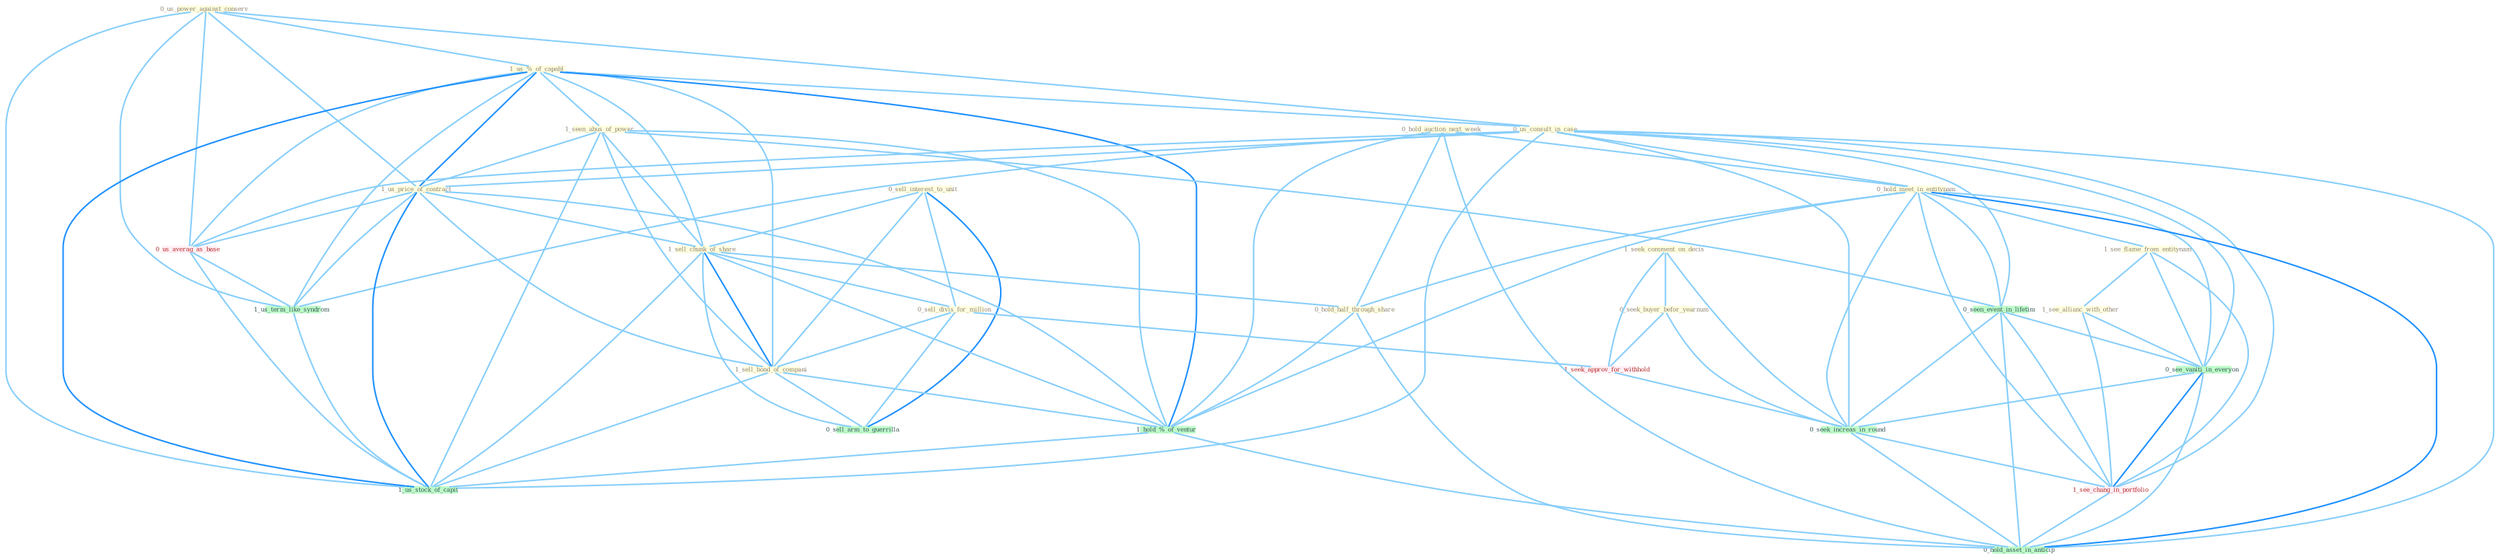 Graph G{ 
    node
    [shape=polygon,style=filled,width=.5,height=.06,color="#BDFCC9",fixedsize=true,fontsize=4,
    fontcolor="#2f4f4f"];
    {node
    [color="#ffffe0", fontcolor="#8b7d6b"] "0_us_power_against_conserv " "1_us_%_of_capabl " "1_seek_comment_on_decis " "1_seen_abus_of_power " "0_us_consult_in_case " "0_sell_interest_to_unit " "0_hold_auction_next_week " "0_hold_meet_in_entitynam " "1_us_price_of_contract " "1_sell_chunk_of_share " "1_see_flame_from_entitynam " "0_hold_half_through_share " "1_see_allianc_with_other " "0_seek_buyer_befor_yearnum " "0_sell_divis_for_million " "1_sell_bond_of_compani "}
{node [color="#fff0f5", fontcolor="#b22222"] "0_us_averag_as_base " "1_seek_approv_for_withhold " "1_see_chang_in_portfolio "}
edge [color="#B0E2FF"];

	"0_us_power_against_conserv " -- "1_us_%_of_capabl " [w="1", color="#87cefa" ];
	"0_us_power_against_conserv " -- "0_us_consult_in_case " [w="1", color="#87cefa" ];
	"0_us_power_against_conserv " -- "1_us_price_of_contract " [w="1", color="#87cefa" ];
	"0_us_power_against_conserv " -- "0_us_averag_as_base " [w="1", color="#87cefa" ];
	"0_us_power_against_conserv " -- "1_us_term_like_syndrom " [w="1", color="#87cefa" ];
	"0_us_power_against_conserv " -- "1_us_stock_of_capit " [w="1", color="#87cefa" ];
	"1_us_%_of_capabl " -- "1_seen_abus_of_power " [w="1", color="#87cefa" ];
	"1_us_%_of_capabl " -- "0_us_consult_in_case " [w="1", color="#87cefa" ];
	"1_us_%_of_capabl " -- "1_us_price_of_contract " [w="2", color="#1e90ff" , len=0.8];
	"1_us_%_of_capabl " -- "1_sell_chunk_of_share " [w="1", color="#87cefa" ];
	"1_us_%_of_capabl " -- "1_sell_bond_of_compani " [w="1", color="#87cefa" ];
	"1_us_%_of_capabl " -- "0_us_averag_as_base " [w="1", color="#87cefa" ];
	"1_us_%_of_capabl " -- "1_us_term_like_syndrom " [w="1", color="#87cefa" ];
	"1_us_%_of_capabl " -- "1_hold_%_of_ventur " [w="2", color="#1e90ff" , len=0.8];
	"1_us_%_of_capabl " -- "1_us_stock_of_capit " [w="2", color="#1e90ff" , len=0.8];
	"1_seek_comment_on_decis " -- "0_seek_buyer_befor_yearnum " [w="1", color="#87cefa" ];
	"1_seek_comment_on_decis " -- "1_seek_approv_for_withhold " [w="1", color="#87cefa" ];
	"1_seek_comment_on_decis " -- "0_seek_increas_in_round " [w="1", color="#87cefa" ];
	"1_seen_abus_of_power " -- "1_us_price_of_contract " [w="1", color="#87cefa" ];
	"1_seen_abus_of_power " -- "1_sell_chunk_of_share " [w="1", color="#87cefa" ];
	"1_seen_abus_of_power " -- "1_sell_bond_of_compani " [w="1", color="#87cefa" ];
	"1_seen_abus_of_power " -- "0_seen_event_in_lifetim " [w="1", color="#87cefa" ];
	"1_seen_abus_of_power " -- "1_hold_%_of_ventur " [w="1", color="#87cefa" ];
	"1_seen_abus_of_power " -- "1_us_stock_of_capit " [w="1", color="#87cefa" ];
	"0_us_consult_in_case " -- "0_hold_meet_in_entitynam " [w="1", color="#87cefa" ];
	"0_us_consult_in_case " -- "1_us_price_of_contract " [w="1", color="#87cefa" ];
	"0_us_consult_in_case " -- "0_seen_event_in_lifetim " [w="1", color="#87cefa" ];
	"0_us_consult_in_case " -- "0_us_averag_as_base " [w="1", color="#87cefa" ];
	"0_us_consult_in_case " -- "1_us_term_like_syndrom " [w="1", color="#87cefa" ];
	"0_us_consult_in_case " -- "0_see_vaniti_in_everyon " [w="1", color="#87cefa" ];
	"0_us_consult_in_case " -- "0_seek_increas_in_round " [w="1", color="#87cefa" ];
	"0_us_consult_in_case " -- "1_us_stock_of_capit " [w="1", color="#87cefa" ];
	"0_us_consult_in_case " -- "1_see_chang_in_portfolio " [w="1", color="#87cefa" ];
	"0_us_consult_in_case " -- "0_hold_asset_in_anticip " [w="1", color="#87cefa" ];
	"0_sell_interest_to_unit " -- "1_sell_chunk_of_share " [w="1", color="#87cefa" ];
	"0_sell_interest_to_unit " -- "0_sell_divis_for_million " [w="1", color="#87cefa" ];
	"0_sell_interest_to_unit " -- "1_sell_bond_of_compani " [w="1", color="#87cefa" ];
	"0_sell_interest_to_unit " -- "0_sell_arm_to_guerrilla " [w="2", color="#1e90ff" , len=0.8];
	"0_hold_auction_next_week " -- "0_hold_meet_in_entitynam " [w="1", color="#87cefa" ];
	"0_hold_auction_next_week " -- "0_hold_half_through_share " [w="1", color="#87cefa" ];
	"0_hold_auction_next_week " -- "1_hold_%_of_ventur " [w="1", color="#87cefa" ];
	"0_hold_auction_next_week " -- "0_hold_asset_in_anticip " [w="1", color="#87cefa" ];
	"0_hold_meet_in_entitynam " -- "1_see_flame_from_entitynam " [w="1", color="#87cefa" ];
	"0_hold_meet_in_entitynam " -- "0_hold_half_through_share " [w="1", color="#87cefa" ];
	"0_hold_meet_in_entitynam " -- "0_seen_event_in_lifetim " [w="1", color="#87cefa" ];
	"0_hold_meet_in_entitynam " -- "1_hold_%_of_ventur " [w="1", color="#87cefa" ];
	"0_hold_meet_in_entitynam " -- "0_see_vaniti_in_everyon " [w="1", color="#87cefa" ];
	"0_hold_meet_in_entitynam " -- "0_seek_increas_in_round " [w="1", color="#87cefa" ];
	"0_hold_meet_in_entitynam " -- "1_see_chang_in_portfolio " [w="1", color="#87cefa" ];
	"0_hold_meet_in_entitynam " -- "0_hold_asset_in_anticip " [w="2", color="#1e90ff" , len=0.8];
	"1_us_price_of_contract " -- "1_sell_chunk_of_share " [w="1", color="#87cefa" ];
	"1_us_price_of_contract " -- "1_sell_bond_of_compani " [w="1", color="#87cefa" ];
	"1_us_price_of_contract " -- "0_us_averag_as_base " [w="1", color="#87cefa" ];
	"1_us_price_of_contract " -- "1_us_term_like_syndrom " [w="1", color="#87cefa" ];
	"1_us_price_of_contract " -- "1_hold_%_of_ventur " [w="1", color="#87cefa" ];
	"1_us_price_of_contract " -- "1_us_stock_of_capit " [w="2", color="#1e90ff" , len=0.8];
	"1_sell_chunk_of_share " -- "0_hold_half_through_share " [w="1", color="#87cefa" ];
	"1_sell_chunk_of_share " -- "0_sell_divis_for_million " [w="1", color="#87cefa" ];
	"1_sell_chunk_of_share " -- "1_sell_bond_of_compani " [w="2", color="#1e90ff" , len=0.8];
	"1_sell_chunk_of_share " -- "1_hold_%_of_ventur " [w="1", color="#87cefa" ];
	"1_sell_chunk_of_share " -- "0_sell_arm_to_guerrilla " [w="1", color="#87cefa" ];
	"1_sell_chunk_of_share " -- "1_us_stock_of_capit " [w="1", color="#87cefa" ];
	"1_see_flame_from_entitynam " -- "1_see_allianc_with_other " [w="1", color="#87cefa" ];
	"1_see_flame_from_entitynam " -- "0_see_vaniti_in_everyon " [w="1", color="#87cefa" ];
	"1_see_flame_from_entitynam " -- "1_see_chang_in_portfolio " [w="1", color="#87cefa" ];
	"0_hold_half_through_share " -- "1_hold_%_of_ventur " [w="1", color="#87cefa" ];
	"0_hold_half_through_share " -- "0_hold_asset_in_anticip " [w="1", color="#87cefa" ];
	"1_see_allianc_with_other " -- "0_see_vaniti_in_everyon " [w="1", color="#87cefa" ];
	"1_see_allianc_with_other " -- "1_see_chang_in_portfolio " [w="1", color="#87cefa" ];
	"0_seek_buyer_befor_yearnum " -- "1_seek_approv_for_withhold " [w="1", color="#87cefa" ];
	"0_seek_buyer_befor_yearnum " -- "0_seek_increas_in_round " [w="1", color="#87cefa" ];
	"0_sell_divis_for_million " -- "1_sell_bond_of_compani " [w="1", color="#87cefa" ];
	"0_sell_divis_for_million " -- "1_seek_approv_for_withhold " [w="1", color="#87cefa" ];
	"0_sell_divis_for_million " -- "0_sell_arm_to_guerrilla " [w="1", color="#87cefa" ];
	"1_sell_bond_of_compani " -- "1_hold_%_of_ventur " [w="1", color="#87cefa" ];
	"1_sell_bond_of_compani " -- "0_sell_arm_to_guerrilla " [w="1", color="#87cefa" ];
	"1_sell_bond_of_compani " -- "1_us_stock_of_capit " [w="1", color="#87cefa" ];
	"0_seen_event_in_lifetim " -- "0_see_vaniti_in_everyon " [w="1", color="#87cefa" ];
	"0_seen_event_in_lifetim " -- "0_seek_increas_in_round " [w="1", color="#87cefa" ];
	"0_seen_event_in_lifetim " -- "1_see_chang_in_portfolio " [w="1", color="#87cefa" ];
	"0_seen_event_in_lifetim " -- "0_hold_asset_in_anticip " [w="1", color="#87cefa" ];
	"0_us_averag_as_base " -- "1_us_term_like_syndrom " [w="1", color="#87cefa" ];
	"0_us_averag_as_base " -- "1_us_stock_of_capit " [w="1", color="#87cefa" ];
	"1_us_term_like_syndrom " -- "1_us_stock_of_capit " [w="1", color="#87cefa" ];
	"1_seek_approv_for_withhold " -- "0_seek_increas_in_round " [w="1", color="#87cefa" ];
	"1_hold_%_of_ventur " -- "1_us_stock_of_capit " [w="1", color="#87cefa" ];
	"1_hold_%_of_ventur " -- "0_hold_asset_in_anticip " [w="1", color="#87cefa" ];
	"0_see_vaniti_in_everyon " -- "0_seek_increas_in_round " [w="1", color="#87cefa" ];
	"0_see_vaniti_in_everyon " -- "1_see_chang_in_portfolio " [w="2", color="#1e90ff" , len=0.8];
	"0_see_vaniti_in_everyon " -- "0_hold_asset_in_anticip " [w="1", color="#87cefa" ];
	"0_seek_increas_in_round " -- "1_see_chang_in_portfolio " [w="1", color="#87cefa" ];
	"0_seek_increas_in_round " -- "0_hold_asset_in_anticip " [w="1", color="#87cefa" ];
	"1_see_chang_in_portfolio " -- "0_hold_asset_in_anticip " [w="1", color="#87cefa" ];
}